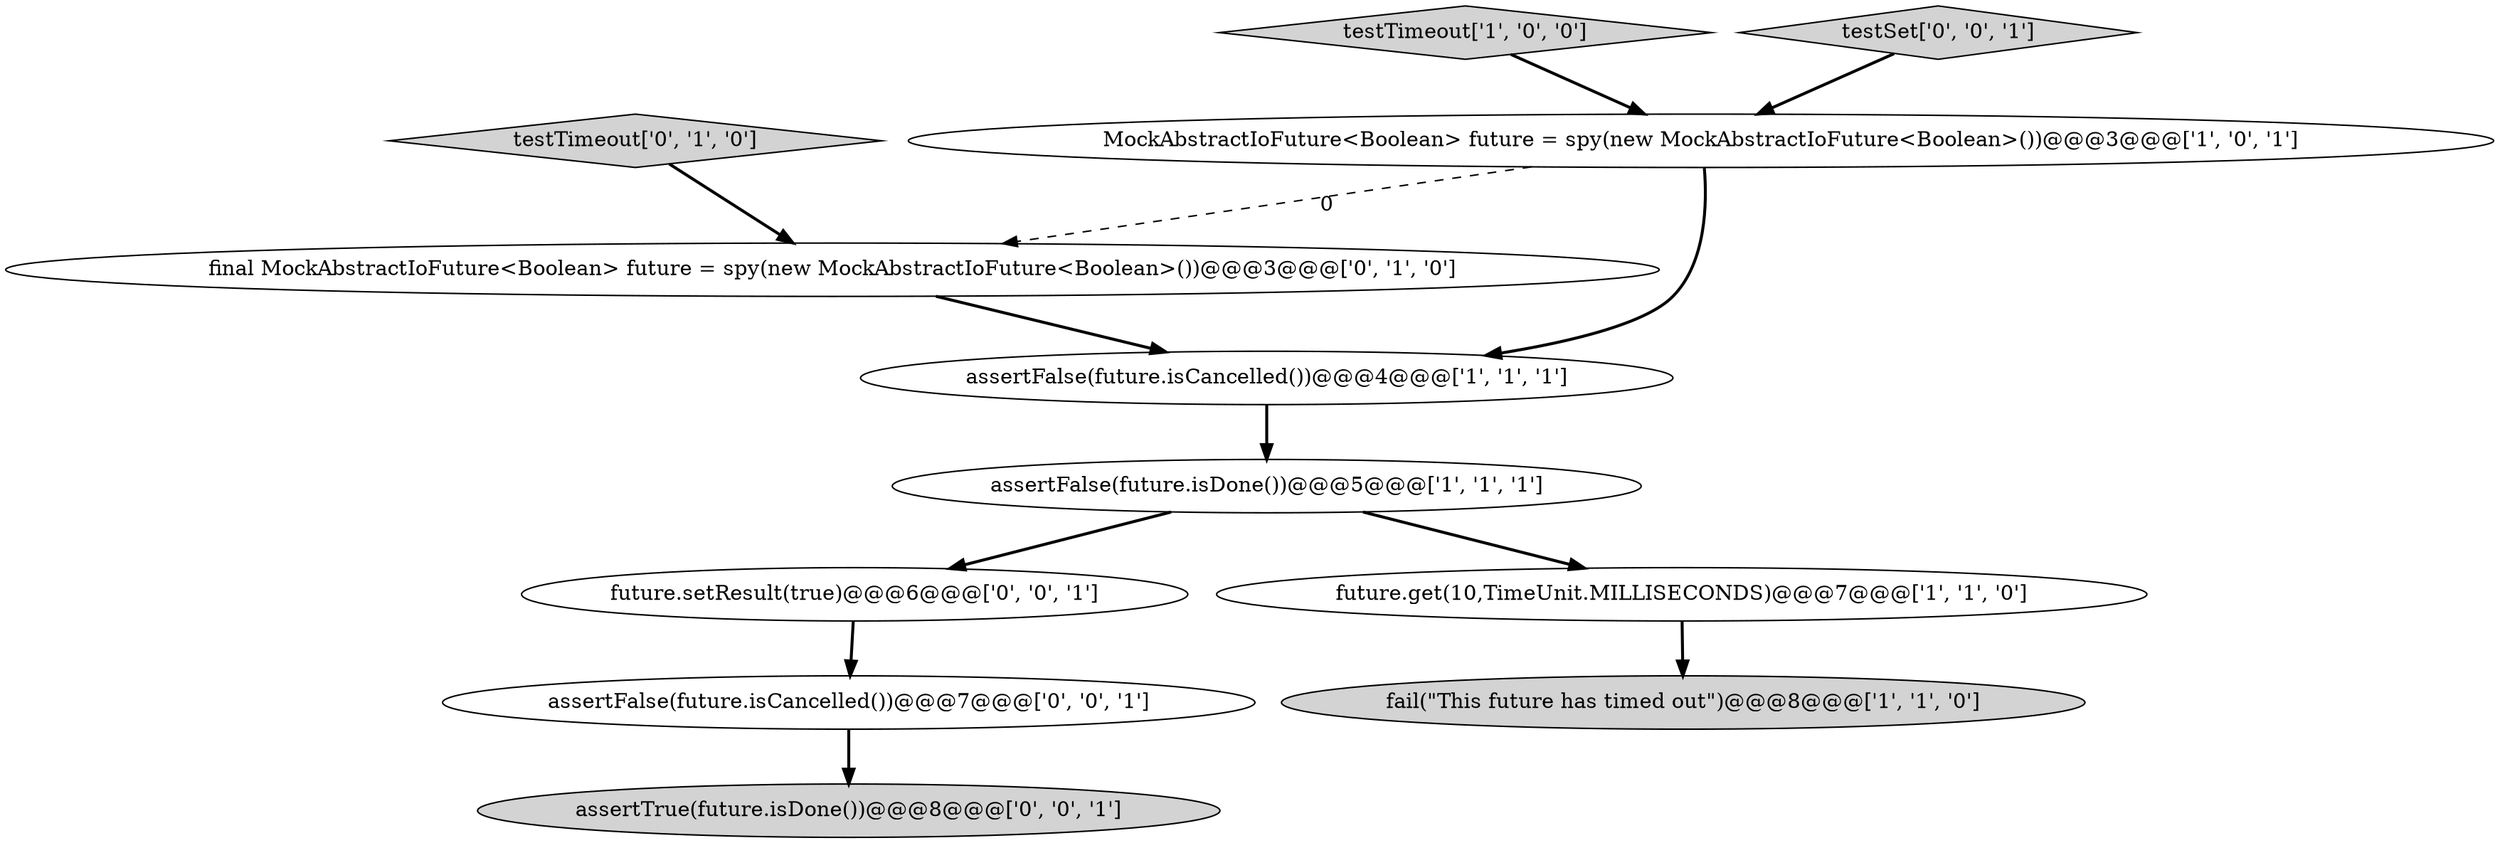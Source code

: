 digraph {
5 [style = filled, label = "MockAbstractIoFuture<Boolean> future = spy(new MockAbstractIoFuture<Boolean>())@@@3@@@['1', '0', '1']", fillcolor = white, shape = ellipse image = "AAA0AAABBB1BBB"];
8 [style = filled, label = "assertTrue(future.isDone())@@@8@@@['0', '0', '1']", fillcolor = lightgray, shape = ellipse image = "AAA0AAABBB3BBB"];
7 [style = filled, label = "testTimeout['0', '1', '0']", fillcolor = lightgray, shape = diamond image = "AAA0AAABBB2BBB"];
3 [style = filled, label = "assertFalse(future.isDone())@@@5@@@['1', '1', '1']", fillcolor = white, shape = ellipse image = "AAA0AAABBB1BBB"];
11 [style = filled, label = "assertFalse(future.isCancelled())@@@7@@@['0', '0', '1']", fillcolor = white, shape = ellipse image = "AAA0AAABBB3BBB"];
6 [style = filled, label = "final MockAbstractIoFuture<Boolean> future = spy(new MockAbstractIoFuture<Boolean>())@@@3@@@['0', '1', '0']", fillcolor = white, shape = ellipse image = "AAA1AAABBB2BBB"];
4 [style = filled, label = "testTimeout['1', '0', '0']", fillcolor = lightgray, shape = diamond image = "AAA0AAABBB1BBB"];
10 [style = filled, label = "future.setResult(true)@@@6@@@['0', '0', '1']", fillcolor = white, shape = ellipse image = "AAA0AAABBB3BBB"];
2 [style = filled, label = "fail(\"This future has timed out\")@@@8@@@['1', '1', '0']", fillcolor = lightgray, shape = ellipse image = "AAA0AAABBB1BBB"];
1 [style = filled, label = "assertFalse(future.isCancelled())@@@4@@@['1', '1', '1']", fillcolor = white, shape = ellipse image = "AAA0AAABBB1BBB"];
9 [style = filled, label = "testSet['0', '0', '1']", fillcolor = lightgray, shape = diamond image = "AAA0AAABBB3BBB"];
0 [style = filled, label = "future.get(10,TimeUnit.MILLISECONDS)@@@7@@@['1', '1', '0']", fillcolor = white, shape = ellipse image = "AAA0AAABBB1BBB"];
4->5 [style = bold, label=""];
7->6 [style = bold, label=""];
3->10 [style = bold, label=""];
1->3 [style = bold, label=""];
0->2 [style = bold, label=""];
10->11 [style = bold, label=""];
11->8 [style = bold, label=""];
5->6 [style = dashed, label="0"];
3->0 [style = bold, label=""];
6->1 [style = bold, label=""];
9->5 [style = bold, label=""];
5->1 [style = bold, label=""];
}
